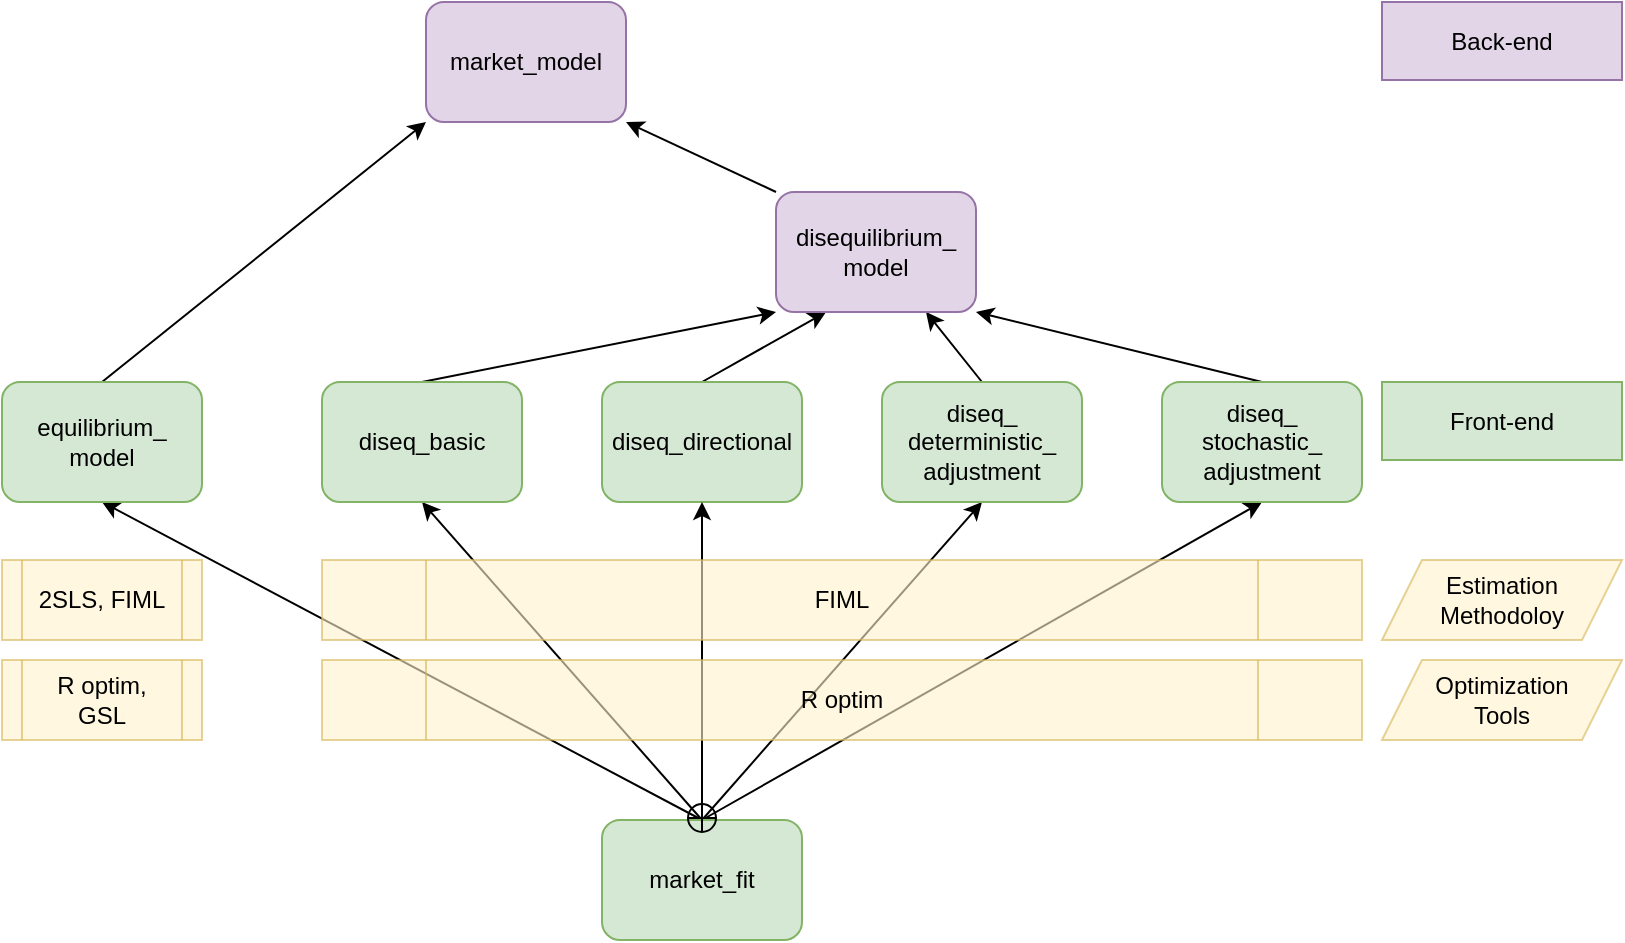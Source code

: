 <mxfile version="20.0.1" type="device"><diagram id="wTxYyCtiBtCD-HAyGD6I" name="Page-1"><mxGraphModel dx="1222" dy="1104" grid="1" gridSize="10" guides="1" tooltips="1" connect="1" arrows="1" fold="1" page="1" pageScale="1" pageWidth="850" pageHeight="1100" math="0" shadow="0"><root><mxCell id="0"/><mxCell id="1" parent="0"/><mxCell id="85mBdZcTbbr6_1h3KeG0-2" value="" style="edgeStyle=orthogonalEdgeStyle;rounded=0;orthogonalLoop=1;jettySize=auto;html=1;noEdgeStyle=1;orthogonal=1;entryX=0.5;entryY=1;entryDx=0;entryDy=0;exitX=0.5;exitY=0;exitDx=0;exitDy=0;" parent="1" source="85mBdZcTbbr6_1h3KeG0-1" target="PXnDfbXDCQp5edidJXEw-2" edge="1"><mxGeometry relative="1" as="geometry"><mxPoint x="360" y="660" as="sourcePoint"/><mxPoint x="292" y="620" as="targetPoint"/></mxGeometry></mxCell><mxCell id="85mBdZcTbbr6_1h3KeG0-4" value="" style="edgeStyle=orthogonalEdgeStyle;rounded=0;orthogonalLoop=1;jettySize=auto;html=1;noEdgeStyle=1;orthogonal=1;entryX=0.5;entryY=1;entryDx=0;entryDy=0;exitX=0.5;exitY=0;exitDx=0;exitDy=0;" parent="1" source="85mBdZcTbbr6_1h3KeG0-1" target="PXnDfbXDCQp5edidJXEw-6" edge="1"><mxGeometry relative="1" as="geometry"><mxPoint x="380" y="640" as="sourcePoint"/><mxPoint x="80" y="481" as="targetPoint"/></mxGeometry></mxCell><mxCell id="85mBdZcTbbr6_1h3KeG0-6" value="" style="edgeStyle=orthogonalEdgeStyle;rounded=0;orthogonalLoop=1;jettySize=auto;html=1;noEdgeStyle=1;orthogonal=1;entryX=0.5;entryY=1;entryDx=0;entryDy=0;exitX=0.5;exitY=0;exitDx=0;exitDy=0;" parent="1" source="85mBdZcTbbr6_1h3KeG0-1" target="PXnDfbXDCQp5edidJXEw-10" edge="1"><mxGeometry relative="1" as="geometry"><mxPoint x="380" y="640" as="sourcePoint"/><mxPoint x="380" y="481" as="targetPoint"/></mxGeometry></mxCell><mxCell id="85mBdZcTbbr6_1h3KeG0-7" value="" style="edgeStyle=orthogonalEdgeStyle;rounded=0;orthogonalLoop=1;jettySize=auto;html=1;noEdgeStyle=1;orthogonal=1;entryX=0.5;entryY=1;entryDx=0;entryDy=0;exitX=0.5;exitY=0;exitDx=0;exitDy=0;" parent="1" source="85mBdZcTbbr6_1h3KeG0-1" target="PXnDfbXDCQp5edidJXEw-12" edge="1"><mxGeometry relative="1" as="geometry"><mxPoint x="380" y="640" as="sourcePoint"/><mxPoint x="520" y="481" as="targetPoint"/></mxGeometry></mxCell><mxCell id="PXnDfbXDCQp5edidJXEw-3" value="" style="edgeStyle=orthogonalEdgeStyle;rounded=0;orthogonalLoop=1;jettySize=auto;html=1;noEdgeStyle=1;orthogonal=1;exitX=0.5;exitY=0;exitDx=0;exitDy=0;" parent="1" source="PXnDfbXDCQp5edidJXEw-2" target="PXnDfbXDCQp5edidJXEw-1" edge="1"><mxGeometry relative="1" as="geometry"/></mxCell><mxCell id="PXnDfbXDCQp5edidJXEw-5" value="" style="edgeStyle=orthogonalEdgeStyle;rounded=0;orthogonalLoop=1;jettySize=auto;html=1;noEdgeStyle=1;orthogonal=1;" parent="1" source="PXnDfbXDCQp5edidJXEw-4" target="PXnDfbXDCQp5edidJXEw-1" edge="1"><mxGeometry relative="1" as="geometry"/></mxCell><mxCell id="PXnDfbXDCQp5edidJXEw-1" value="market_model" style="rounded=1;whiteSpace=wrap;html=1;fillColor=#e1d5e7;strokeColor=#9673a6;" parent="1" vertex="1"><mxGeometry x="232" y="221" width="100" height="60" as="geometry"/></mxCell><mxCell id="PXnDfbXDCQp5edidJXEw-2" value="equilibrium_ model" style="rounded=1;whiteSpace=wrap;html=1;fillColor=#d5e8d4;strokeColor=#82b366;" parent="1" vertex="1"><mxGeometry x="20" y="411" width="100" height="60" as="geometry"/></mxCell><mxCell id="PXnDfbXDCQp5edidJXEw-7" value="" style="edgeStyle=orthogonalEdgeStyle;rounded=0;orthogonalLoop=1;jettySize=auto;html=1;noEdgeStyle=1;orthogonal=1;entryX=0;entryY=1;entryDx=0;entryDy=0;exitX=0.5;exitY=0;exitDx=0;exitDy=0;" parent="1" source="PXnDfbXDCQp5edidJXEw-6" target="PXnDfbXDCQp5edidJXEw-4" edge="1"><mxGeometry relative="1" as="geometry"/></mxCell><mxCell id="PXnDfbXDCQp5edidJXEw-9" value="" style="edgeStyle=orthogonalEdgeStyle;rounded=0;orthogonalLoop=1;jettySize=auto;html=1;noEdgeStyle=1;orthogonal=1;exitX=0.5;exitY=0;exitDx=0;exitDy=0;entryX=0.25;entryY=1;entryDx=0;entryDy=0;" parent="1" source="PXnDfbXDCQp5edidJXEw-8" target="PXnDfbXDCQp5edidJXEw-4" edge="1"><mxGeometry relative="1" as="geometry"/></mxCell><mxCell id="PXnDfbXDCQp5edidJXEw-11" value="" style="edgeStyle=orthogonalEdgeStyle;rounded=0;orthogonalLoop=1;jettySize=auto;html=1;noEdgeStyle=1;orthogonal=1;entryX=0.75;entryY=1;entryDx=0;entryDy=0;exitX=0.5;exitY=0;exitDx=0;exitDy=0;" parent="1" source="PXnDfbXDCQp5edidJXEw-10" target="PXnDfbXDCQp5edidJXEw-4" edge="1"><mxGeometry relative="1" as="geometry"/></mxCell><mxCell id="PXnDfbXDCQp5edidJXEw-13" value="" style="edgeStyle=orthogonalEdgeStyle;rounded=0;orthogonalLoop=1;jettySize=auto;html=1;noEdgeStyle=1;orthogonal=1;exitX=0.5;exitY=0;exitDx=0;exitDy=0;" parent="1" source="PXnDfbXDCQp5edidJXEw-12" target="PXnDfbXDCQp5edidJXEw-4" edge="1"><mxGeometry relative="1" as="geometry"/></mxCell><mxCell id="PXnDfbXDCQp5edidJXEw-4" value="disequilibrium_&lt;br&gt;model" style="rounded=1;whiteSpace=wrap;html=1;fillColor=#e1d5e7;strokeColor=#9673a6;" parent="1" vertex="1"><mxGeometry x="407" y="316" width="100" height="60" as="geometry"/></mxCell><mxCell id="PXnDfbXDCQp5edidJXEw-6" value="diseq_basic" style="rounded=1;whiteSpace=wrap;html=1;fillColor=#d5e8d4;strokeColor=#82b366;" parent="1" vertex="1"><mxGeometry x="180" y="411" width="100" height="60" as="geometry"/></mxCell><mxCell id="PXnDfbXDCQp5edidJXEw-8" value="diseq_directional" style="rounded=1;whiteSpace=wrap;html=1;fillColor=#d5e8d4;strokeColor=#82b366;" parent="1" vertex="1"><mxGeometry x="320" y="411" width="100" height="60" as="geometry"/></mxCell><mxCell id="PXnDfbXDCQp5edidJXEw-10" value="diseq_ deterministic_ adjustment" style="rounded=1;html=1;align=center;whiteSpace=wrap;fillColor=#d5e8d4;strokeColor=#82b366;" parent="1" vertex="1"><mxGeometry x="460" y="411" width="100" height="60" as="geometry"/></mxCell><mxCell id="PXnDfbXDCQp5edidJXEw-12" value="diseq_ stochastic_ adjustment" style="rounded=1;whiteSpace=wrap;html=1;fillColor=#d5e8d4;strokeColor=#82b366;" parent="1" vertex="1"><mxGeometry x="600" y="411" width="100" height="60" as="geometry"/></mxCell><mxCell id="PXnDfbXDCQp5edidJXEw-15" value="2SLS, FIML" style="shape=process;whiteSpace=wrap;html=1;backgroundOutline=1;align=center;fillColor=#fff2cc;strokeColor=#d6b656;labelBackgroundColor=none;opacity=60;" parent="1" vertex="1"><mxGeometry x="20" y="500" width="100" height="40" as="geometry"/></mxCell><mxCell id="PXnDfbXDCQp5edidJXEw-16" value="Estimation Methodoloy" style="shape=parallelogram;perimeter=parallelogramPerimeter;whiteSpace=wrap;html=1;fixedSize=1;align=center;fillColor=#fff2cc;strokeColor=#d6b656;labelBackgroundColor=none;opacity=60;" parent="1" vertex="1"><mxGeometry x="710" y="500" width="120" height="40" as="geometry"/></mxCell><mxCell id="PXnDfbXDCQp5edidJXEw-17" value="Back-end" style="rounded=0;whiteSpace=wrap;html=1;align=center;fillColor=#e1d5e7;strokeColor=#9673a6;" parent="1" vertex="1"><mxGeometry x="710" y="221" width="120" height="39" as="geometry"/></mxCell><mxCell id="PXnDfbXDCQp5edidJXEw-18" value="Front-end" style="rounded=0;whiteSpace=wrap;html=1;align=center;fillColor=#d5e8d4;strokeColor=#82b366;" parent="1" vertex="1"><mxGeometry x="710" y="411" width="120" height="39" as="geometry"/></mxCell><mxCell id="PXnDfbXDCQp5edidJXEw-19" value="Optimization &lt;br&gt;Tools" style="shape=parallelogram;perimeter=parallelogramPerimeter;whiteSpace=wrap;html=1;fixedSize=1;align=center;fillColor=#fff2cc;strokeColor=#d6b656;labelBackgroundColor=none;opacity=60;" parent="1" vertex="1"><mxGeometry x="710" y="550" width="120" height="40" as="geometry"/></mxCell><mxCell id="PXnDfbXDCQp5edidJXEw-21" value="R optim,&lt;br&gt;GSL" style="shape=process;whiteSpace=wrap;html=1;backgroundOutline=1;align=center;fillColor=#fff2cc;strokeColor=#d6b656;labelBackgroundColor=none;opacity=60;" parent="1" vertex="1"><mxGeometry x="20" y="550" width="100" height="40" as="geometry"/></mxCell><mxCell id="85mBdZcTbbr6_1h3KeG0-1" value="market_fit" style="rounded=1;whiteSpace=wrap;html=1;fillColor=#d5e8d4;strokeColor=#82b366;" parent="1" vertex="1"><mxGeometry x="320" y="630" width="100" height="60" as="geometry"/></mxCell><mxCell id="85mBdZcTbbr6_1h3KeG0-5" value="" style="edgeStyle=orthogonalEdgeStyle;rounded=0;orthogonalLoop=1;jettySize=auto;html=1;noEdgeStyle=1;orthogonal=1;entryX=0.5;entryY=1;entryDx=0;entryDy=0;startArrow=circlePlus;startFill=0;sourcePerimeterSpacing=-7;" parent="1" source="85mBdZcTbbr6_1h3KeG0-1" target="PXnDfbXDCQp5edidJXEw-8" edge="1"><mxGeometry relative="1" as="geometry"><mxPoint x="370" y="610" as="sourcePoint"/><mxPoint x="240" y="481" as="targetPoint"/></mxGeometry></mxCell><mxCell id="PXnDfbXDCQp5edidJXEw-14" value="FIML" style="shape=process;whiteSpace=wrap;html=1;backgroundOutline=1;align=center;fillColor=#fff2cc;strokeColor=#d6b656;labelBackgroundColor=none;opacity=60;" parent="1" vertex="1"><mxGeometry x="180" y="500" width="520" height="40" as="geometry"/></mxCell><mxCell id="PXnDfbXDCQp5edidJXEw-20" value="R optim" style="shape=process;whiteSpace=wrap;html=1;backgroundOutline=1;align=center;fillColor=#fff2cc;strokeColor=#d6b656;labelBackgroundColor=none;opacity=60;" parent="1" vertex="1"><mxGeometry x="180" y="550" width="520" height="40" as="geometry"/></mxCell></root></mxGraphModel></diagram></mxfile>